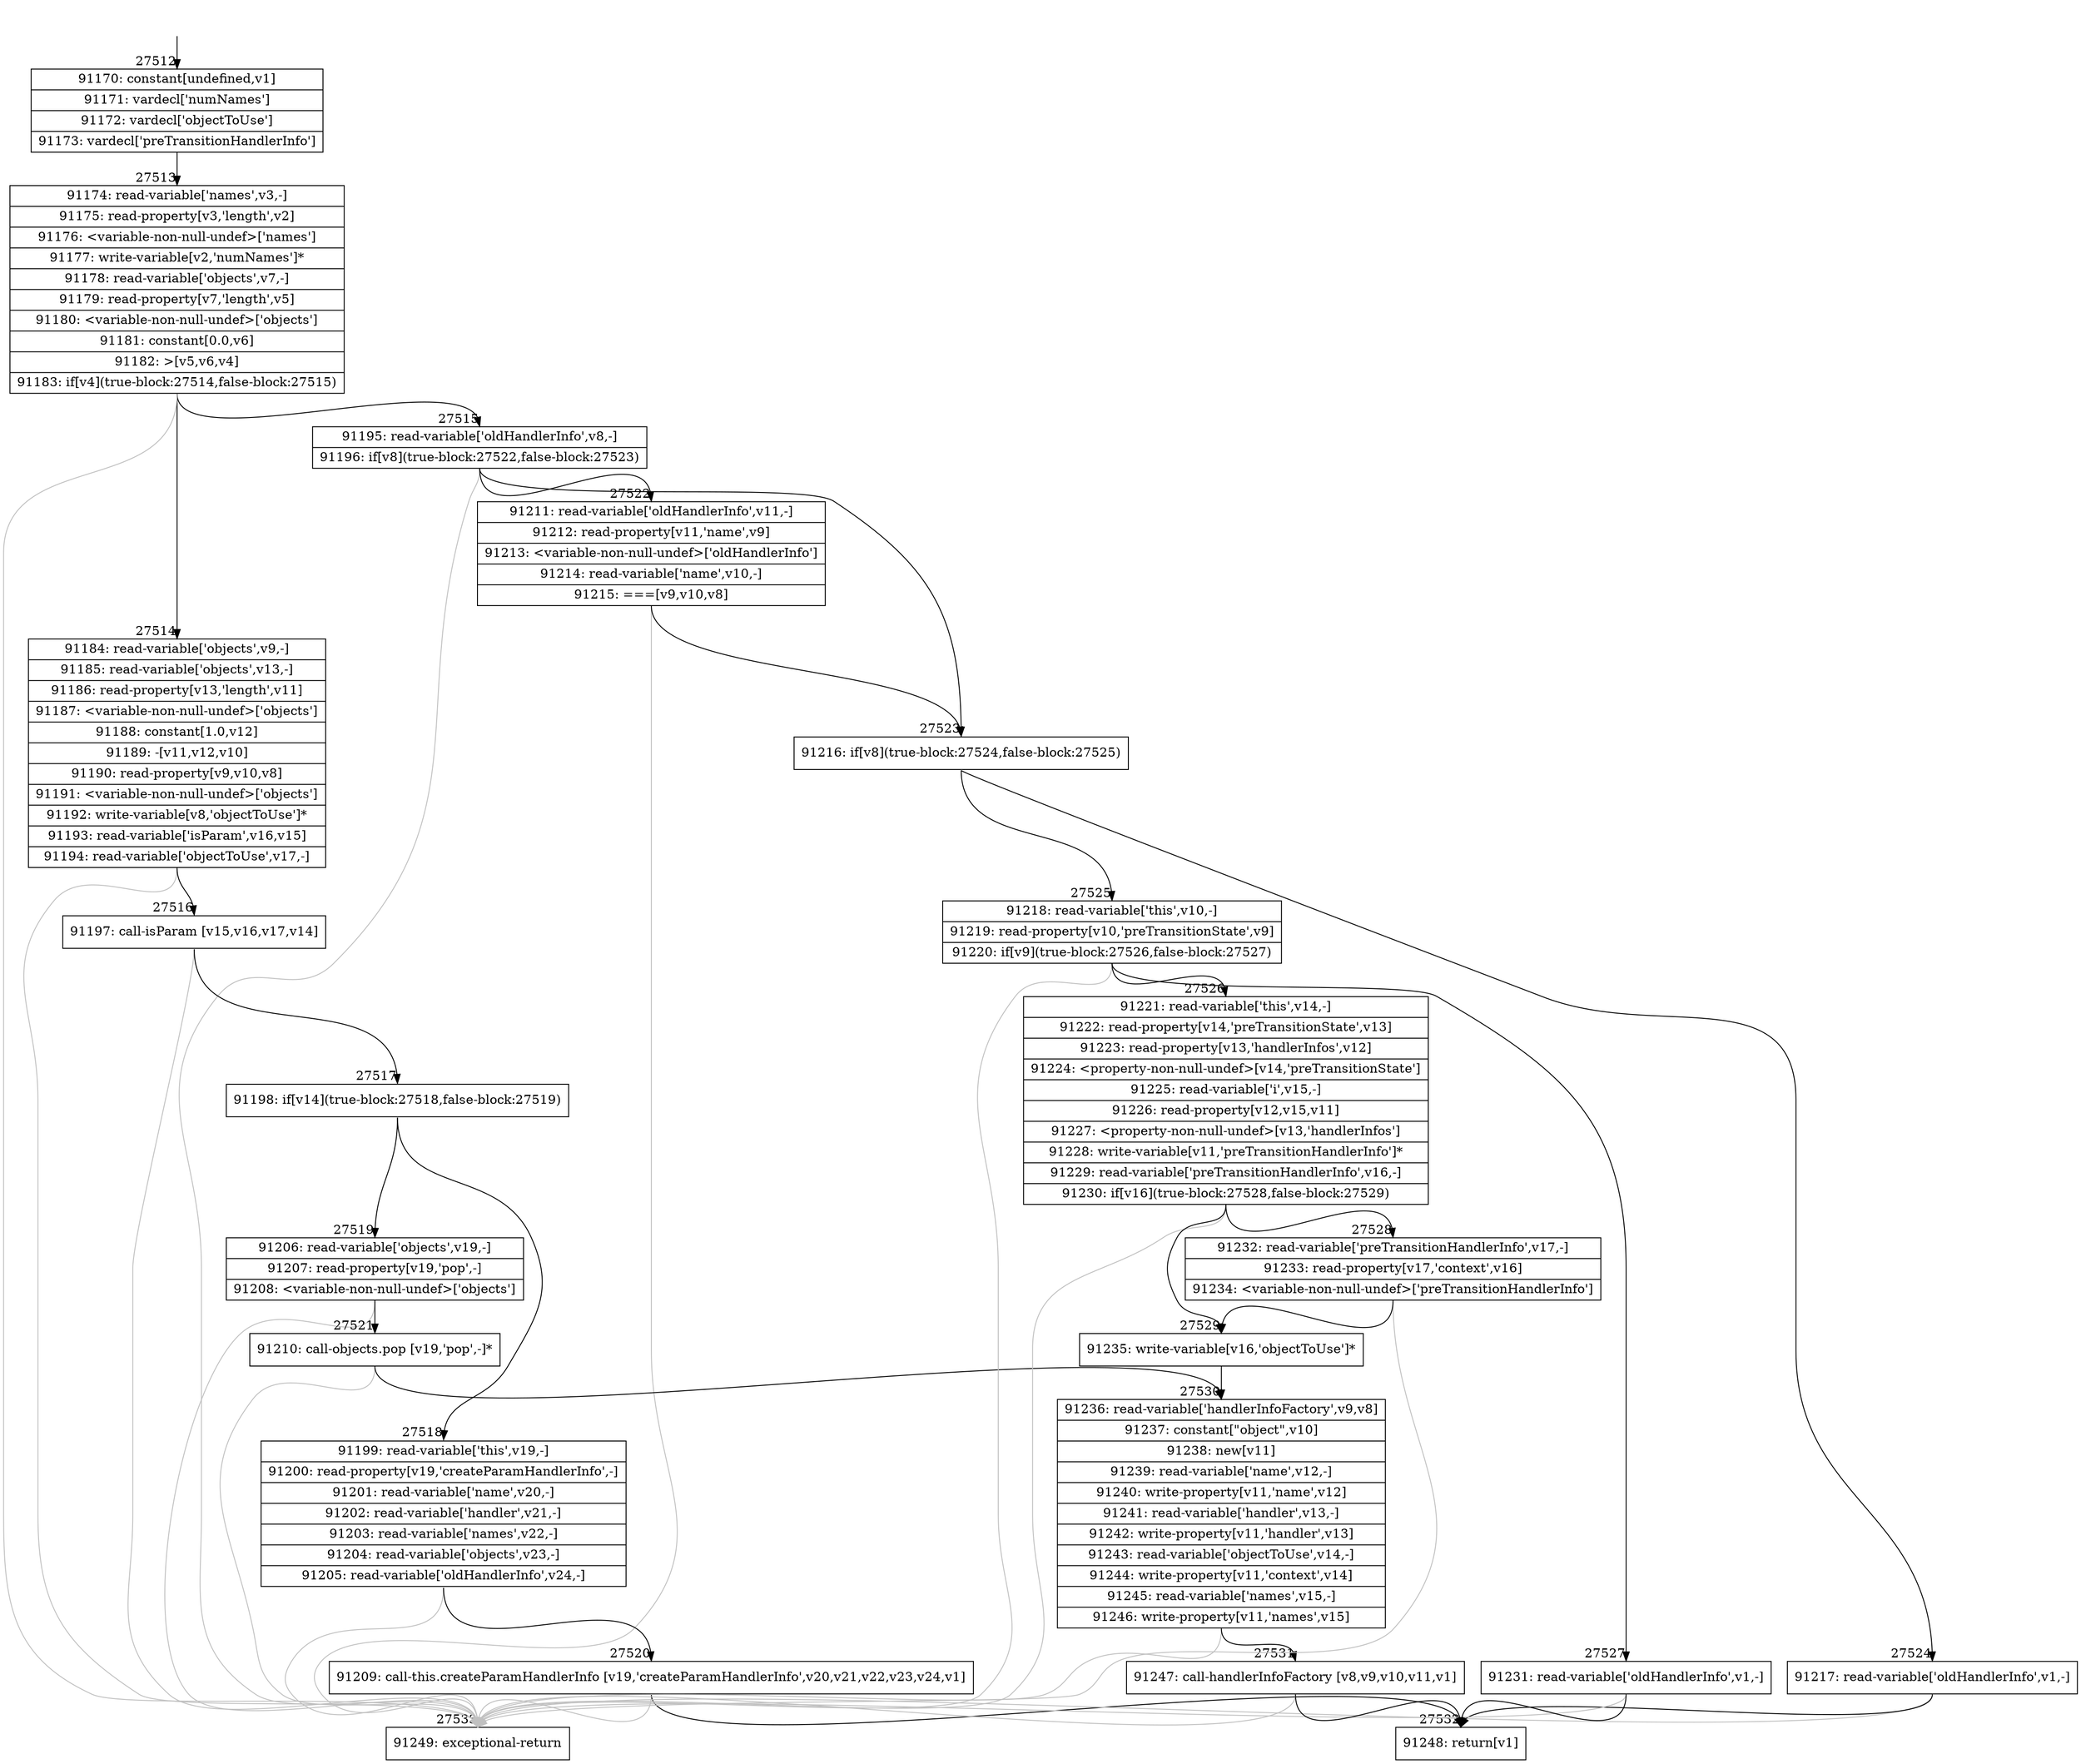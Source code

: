 digraph {
rankdir="TD"
BB_entry2399[shape=none,label=""];
BB_entry2399 -> BB27512 [tailport=s, headport=n, headlabel="    27512"]
BB27512 [shape=record label="{91170: constant[undefined,v1]|91171: vardecl['numNames']|91172: vardecl['objectToUse']|91173: vardecl['preTransitionHandlerInfo']}" ] 
BB27512 -> BB27513 [tailport=s, headport=n, headlabel="      27513"]
BB27513 [shape=record label="{91174: read-variable['names',v3,-]|91175: read-property[v3,'length',v2]|91176: \<variable-non-null-undef\>['names']|91177: write-variable[v2,'numNames']*|91178: read-variable['objects',v7,-]|91179: read-property[v7,'length',v5]|91180: \<variable-non-null-undef\>['objects']|91181: constant[0.0,v6]|91182: \>[v5,v6,v4]|91183: if[v4](true-block:27514,false-block:27515)}" ] 
BB27513 -> BB27514 [tailport=s, headport=n, headlabel="      27514"]
BB27513 -> BB27515 [tailport=s, headport=n, headlabel="      27515"]
BB27513 -> BB27533 [tailport=s, headport=n, color=gray, headlabel="      27533"]
BB27514 [shape=record label="{91184: read-variable['objects',v9,-]|91185: read-variable['objects',v13,-]|91186: read-property[v13,'length',v11]|91187: \<variable-non-null-undef\>['objects']|91188: constant[1.0,v12]|91189: -[v11,v12,v10]|91190: read-property[v9,v10,v8]|91191: \<variable-non-null-undef\>['objects']|91192: write-variable[v8,'objectToUse']*|91193: read-variable['isParam',v16,v15]|91194: read-variable['objectToUse',v17,-]}" ] 
BB27514 -> BB27516 [tailport=s, headport=n, headlabel="      27516"]
BB27514 -> BB27533 [tailport=s, headport=n, color=gray]
BB27515 [shape=record label="{91195: read-variable['oldHandlerInfo',v8,-]|91196: if[v8](true-block:27522,false-block:27523)}" ] 
BB27515 -> BB27523 [tailport=s, headport=n, headlabel="      27523"]
BB27515 -> BB27522 [tailport=s, headport=n, headlabel="      27522"]
BB27515 -> BB27533 [tailport=s, headport=n, color=gray]
BB27516 [shape=record label="{91197: call-isParam [v15,v16,v17,v14]}" ] 
BB27516 -> BB27517 [tailport=s, headport=n, headlabel="      27517"]
BB27516 -> BB27533 [tailport=s, headport=n, color=gray]
BB27517 [shape=record label="{91198: if[v14](true-block:27518,false-block:27519)}" ] 
BB27517 -> BB27518 [tailport=s, headport=n, headlabel="      27518"]
BB27517 -> BB27519 [tailport=s, headport=n, headlabel="      27519"]
BB27518 [shape=record label="{91199: read-variable['this',v19,-]|91200: read-property[v19,'createParamHandlerInfo',-]|91201: read-variable['name',v20,-]|91202: read-variable['handler',v21,-]|91203: read-variable['names',v22,-]|91204: read-variable['objects',v23,-]|91205: read-variable['oldHandlerInfo',v24,-]}" ] 
BB27518 -> BB27520 [tailport=s, headport=n, headlabel="      27520"]
BB27518 -> BB27533 [tailport=s, headport=n, color=gray]
BB27519 [shape=record label="{91206: read-variable['objects',v19,-]|91207: read-property[v19,'pop',-]|91208: \<variable-non-null-undef\>['objects']}" ] 
BB27519 -> BB27521 [tailport=s, headport=n, headlabel="      27521"]
BB27519 -> BB27533 [tailport=s, headport=n, color=gray]
BB27520 [shape=record label="{91209: call-this.createParamHandlerInfo [v19,'createParamHandlerInfo',v20,v21,v22,v23,v24,v1]}" ] 
BB27520 -> BB27532 [tailport=s, headport=n, headlabel="      27532"]
BB27520 -> BB27533 [tailport=s, headport=n, color=gray]
BB27521 [shape=record label="{91210: call-objects.pop [v19,'pop',-]*}" ] 
BB27521 -> BB27530 [tailport=s, headport=n, headlabel="      27530"]
BB27521 -> BB27533 [tailport=s, headport=n, color=gray]
BB27522 [shape=record label="{91211: read-variable['oldHandlerInfo',v11,-]|91212: read-property[v11,'name',v9]|91213: \<variable-non-null-undef\>['oldHandlerInfo']|91214: read-variable['name',v10,-]|91215: ===[v9,v10,v8]}" ] 
BB27522 -> BB27523 [tailport=s, headport=n]
BB27522 -> BB27533 [tailport=s, headport=n, color=gray]
BB27523 [shape=record label="{91216: if[v8](true-block:27524,false-block:27525)}" ] 
BB27523 -> BB27524 [tailport=s, headport=n, headlabel="      27524"]
BB27523 -> BB27525 [tailport=s, headport=n, headlabel="      27525"]
BB27524 [shape=record label="{91217: read-variable['oldHandlerInfo',v1,-]}" ] 
BB27524 -> BB27532 [tailport=s, headport=n]
BB27524 -> BB27533 [tailport=s, headport=n, color=gray]
BB27525 [shape=record label="{91218: read-variable['this',v10,-]|91219: read-property[v10,'preTransitionState',v9]|91220: if[v9](true-block:27526,false-block:27527)}" ] 
BB27525 -> BB27526 [tailport=s, headport=n, headlabel="      27526"]
BB27525 -> BB27527 [tailport=s, headport=n, headlabel="      27527"]
BB27525 -> BB27533 [tailport=s, headport=n, color=gray]
BB27526 [shape=record label="{91221: read-variable['this',v14,-]|91222: read-property[v14,'preTransitionState',v13]|91223: read-property[v13,'handlerInfos',v12]|91224: \<property-non-null-undef\>[v14,'preTransitionState']|91225: read-variable['i',v15,-]|91226: read-property[v12,v15,v11]|91227: \<property-non-null-undef\>[v13,'handlerInfos']|91228: write-variable[v11,'preTransitionHandlerInfo']*|91229: read-variable['preTransitionHandlerInfo',v16,-]|91230: if[v16](true-block:27528,false-block:27529)}" ] 
BB27526 -> BB27529 [tailport=s, headport=n, headlabel="      27529"]
BB27526 -> BB27528 [tailport=s, headport=n, headlabel="      27528"]
BB27526 -> BB27533 [tailport=s, headport=n, color=gray]
BB27527 [shape=record label="{91231: read-variable['oldHandlerInfo',v1,-]}" ] 
BB27527 -> BB27532 [tailport=s, headport=n]
BB27527 -> BB27533 [tailport=s, headport=n, color=gray]
BB27528 [shape=record label="{91232: read-variable['preTransitionHandlerInfo',v17,-]|91233: read-property[v17,'context',v16]|91234: \<variable-non-null-undef\>['preTransitionHandlerInfo']}" ] 
BB27528 -> BB27529 [tailport=s, headport=n]
BB27528 -> BB27533 [tailport=s, headport=n, color=gray]
BB27529 [shape=record label="{91235: write-variable[v16,'objectToUse']*}" ] 
BB27529 -> BB27530 [tailport=s, headport=n]
BB27530 [shape=record label="{91236: read-variable['handlerInfoFactory',v9,v8]|91237: constant[\"object\",v10]|91238: new[v11]|91239: read-variable['name',v12,-]|91240: write-property[v11,'name',v12]|91241: read-variable['handler',v13,-]|91242: write-property[v11,'handler',v13]|91243: read-variable['objectToUse',v14,-]|91244: write-property[v11,'context',v14]|91245: read-variable['names',v15,-]|91246: write-property[v11,'names',v15]}" ] 
BB27530 -> BB27531 [tailport=s, headport=n, headlabel="      27531"]
BB27530 -> BB27533 [tailport=s, headport=n, color=gray]
BB27531 [shape=record label="{91247: call-handlerInfoFactory [v8,v9,v10,v11,v1]}" ] 
BB27531 -> BB27532 [tailport=s, headport=n]
BB27531 -> BB27533 [tailport=s, headport=n, color=gray]
BB27532 [shape=record label="{91248: return[v1]}" ] 
BB27533 [shape=record label="{91249: exceptional-return}" ] 
//#$~ 49474
}
